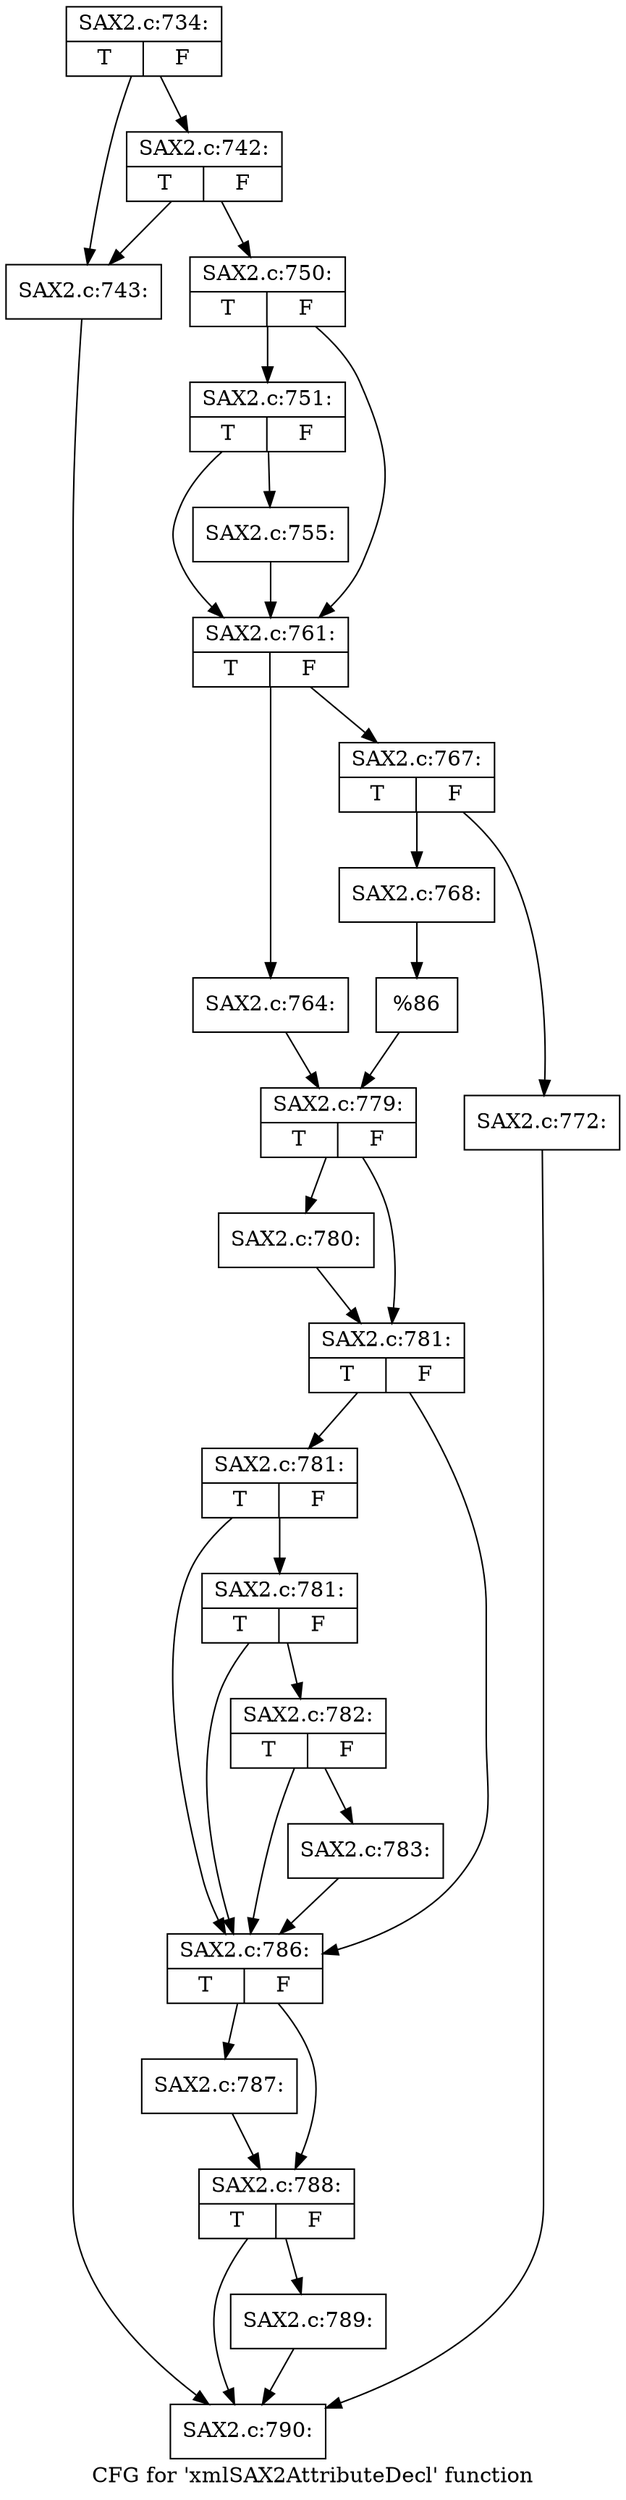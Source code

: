 digraph "CFG for 'xmlSAX2AttributeDecl' function" {
	label="CFG for 'xmlSAX2AttributeDecl' function";

	Node0x55f4ae690110 [shape=record,label="{SAX2.c:734:|{<s0>T|<s1>F}}"];
	Node0x55f4ae690110 -> Node0x55f4ae6a3940;
	Node0x55f4ae690110 -> Node0x55f4ae6a39e0;
	Node0x55f4ae6a39e0 [shape=record,label="{SAX2.c:742:|{<s0>T|<s1>F}}"];
	Node0x55f4ae6a39e0 -> Node0x55f4ae6a3940;
	Node0x55f4ae6a39e0 -> Node0x55f4ae6a3990;
	Node0x55f4ae6a3940 [shape=record,label="{SAX2.c:743:}"];
	Node0x55f4ae6a3940 -> Node0x55f4ae6ad330;
	Node0x55f4ae6a3990 [shape=record,label="{SAX2.c:750:|{<s0>T|<s1>F}}"];
	Node0x55f4ae6a3990 -> Node0x55f4ae6a4550;
	Node0x55f4ae6a3990 -> Node0x55f4ae6a4500;
	Node0x55f4ae6a4550 [shape=record,label="{SAX2.c:751:|{<s0>T|<s1>F}}"];
	Node0x55f4ae6a4550 -> Node0x55f4ae6a44b0;
	Node0x55f4ae6a4550 -> Node0x55f4ae6a4500;
	Node0x55f4ae6a44b0 [shape=record,label="{SAX2.c:755:}"];
	Node0x55f4ae6a44b0 -> Node0x55f4ae6a4500;
	Node0x55f4ae6a4500 [shape=record,label="{SAX2.c:761:|{<s0>T|<s1>F}}"];
	Node0x55f4ae6a4500 -> Node0x55f4ae6a4f60;
	Node0x55f4ae6a4500 -> Node0x55f4ae6a5000;
	Node0x55f4ae6a4f60 [shape=record,label="{SAX2.c:764:}"];
	Node0x55f4ae6a4f60 -> Node0x55f4ae6a4fb0;
	Node0x55f4ae6a5000 [shape=record,label="{SAX2.c:767:|{<s0>T|<s1>F}}"];
	Node0x55f4ae6a5000 -> Node0x55f4ae6a92c0;
	Node0x55f4ae6a5000 -> Node0x55f4ae6a9360;
	Node0x55f4ae6a92c0 [shape=record,label="{SAX2.c:768:}"];
	Node0x55f4ae6a92c0 -> Node0x55f4ae6a9310;
	Node0x55f4ae6a9360 [shape=record,label="{SAX2.c:772:}"];
	Node0x55f4ae6a9360 -> Node0x55f4ae6ad330;
	Node0x55f4ae6a9310 [shape=record,label="{%86}"];
	Node0x55f4ae6a9310 -> Node0x55f4ae6a4fb0;
	Node0x55f4ae6a4fb0 [shape=record,label="{SAX2.c:779:|{<s0>T|<s1>F}}"];
	Node0x55f4ae6a4fb0 -> Node0x55f4ae6aaca0;
	Node0x55f4ae6a4fb0 -> Node0x55f4ae6aacf0;
	Node0x55f4ae6aaca0 [shape=record,label="{SAX2.c:780:}"];
	Node0x55f4ae6aaca0 -> Node0x55f4ae6aacf0;
	Node0x55f4ae6aacf0 [shape=record,label="{SAX2.c:781:|{<s0>T|<s1>F}}"];
	Node0x55f4ae6aacf0 -> Node0x55f4ae6ab5b0;
	Node0x55f4ae6aacf0 -> Node0x55f4ae6ab460;
	Node0x55f4ae6ab5b0 [shape=record,label="{SAX2.c:781:|{<s0>T|<s1>F}}"];
	Node0x55f4ae6ab5b0 -> Node0x55f4ae6ab530;
	Node0x55f4ae6ab5b0 -> Node0x55f4ae6ab460;
	Node0x55f4ae6ab530 [shape=record,label="{SAX2.c:781:|{<s0>T|<s1>F}}"];
	Node0x55f4ae6ab530 -> Node0x55f4ae6ab4b0;
	Node0x55f4ae6ab530 -> Node0x55f4ae6ab460;
	Node0x55f4ae6ab4b0 [shape=record,label="{SAX2.c:782:|{<s0>T|<s1>F}}"];
	Node0x55f4ae6ab4b0 -> Node0x55f4ae6ab410;
	Node0x55f4ae6ab4b0 -> Node0x55f4ae6ab460;
	Node0x55f4ae6ab410 [shape=record,label="{SAX2.c:783:}"];
	Node0x55f4ae6ab410 -> Node0x55f4ae6ab460;
	Node0x55f4ae6ab460 [shape=record,label="{SAX2.c:786:|{<s0>T|<s1>F}}"];
	Node0x55f4ae6ab460 -> Node0x55f4ae6acdf0;
	Node0x55f4ae6ab460 -> Node0x55f4ae6ace40;
	Node0x55f4ae6acdf0 [shape=record,label="{SAX2.c:787:}"];
	Node0x55f4ae6acdf0 -> Node0x55f4ae6ace40;
	Node0x55f4ae6ace40 [shape=record,label="{SAX2.c:788:|{<s0>T|<s1>F}}"];
	Node0x55f4ae6ace40 -> Node0x55f4ae6ad2e0;
	Node0x55f4ae6ace40 -> Node0x55f4ae6ad330;
	Node0x55f4ae6ad2e0 [shape=record,label="{SAX2.c:789:}"];
	Node0x55f4ae6ad2e0 -> Node0x55f4ae6ad330;
	Node0x55f4ae6ad330 [shape=record,label="{SAX2.c:790:}"];
}
